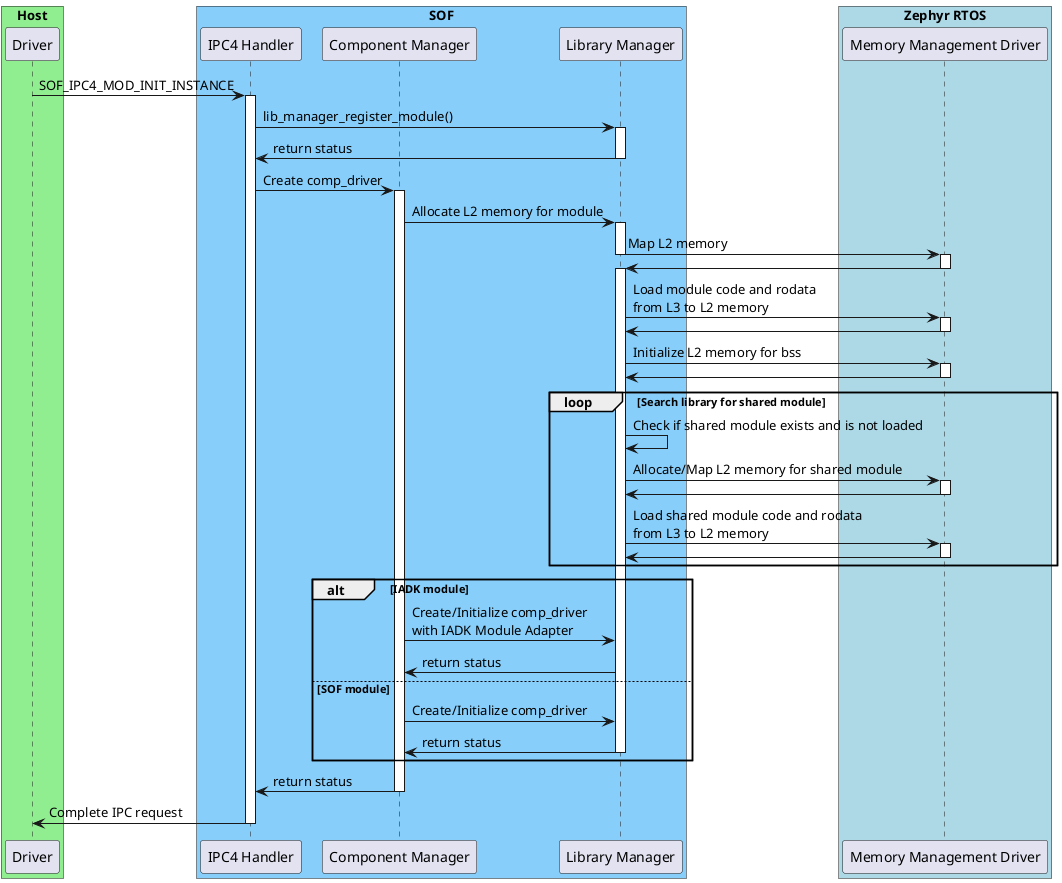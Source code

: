 @startuml

box "Host" #LightGreen
	participant "Driver" as host_driver
end box

box "SOF" #LightSkyBlue
	participant "IPC4 Handler" as ipc4_handler
	participant "Component Manager" as component_manager
	participant "Library Manager" as library_manager
end box

box "Zephyr RTOS" #LightBlue
	participant "Memory Management Driver" as memory_management_driver
end box

host_driver -> ipc4_handler: SOF_IPC4_MOD_INIT_INSTANCE
	activate ipc4_handler
	ipc4_handler -> library_manager: lib_manager_register_module()
	activate library_manager
	library_manager -> ipc4_handler: return status
	deactivate library_manager
	ipc4_handler -> component_manager: Create comp_driver
		activate component_manager
		component_manager -> library_manager: Allocate L2 memory for module
		activate library_manager
		library_manager -> memory_management_driver: Map L2 memory
		deactivate library_manager
		activate memory_management_driver
		memory_management_driver -> library_manager
		deactivate memory_management_driver
		activate library_manager
		library_manager -> memory_management_driver: Load module code and rodata \nfrom L3 to L2 memory
		activate memory_management_driver
		memory_management_driver -> library_manager
		deactivate memory_management_driver
		library_manager -> memory_management_driver: Initialize L2 memory for bss
		activate memory_management_driver
		memory_management_driver -> library_manager
		deactivate memory_management_driver
	loop Search library for shared module
		library_manager -> library_manager: Check if shared module exists and is not loaded
		library_manager -> memory_management_driver: Allocate/Map L2 memory for shared module
		activate memory_management_driver
		memory_management_driver -> library_manager
		deactivate memory_management_driver
		library_manager -> memory_management_driver: Load shared module code and rodata \nfrom L3 to L2 memory
		activate memory_management_driver
		memory_management_driver -> library_manager
		deactivate memory_management_driver
	end loop
	alt IADK module
		component_manager -> library_manager: Create/Initialize comp_driver \nwith IADK Module Adapter 
		library_manager -> component_manager: return status
	else SOF module
		component_manager -> library_manager: Create/Initialize comp_driver 
		library_manager -> component_manager: return status
		deactivate library_manager
	end alt
	component_manager -> ipc4_handler: return status
	deactivate component_manager
ipc4_handler -> host_driver: Complete IPC request
deactivate ipc4_handler

@enduml
